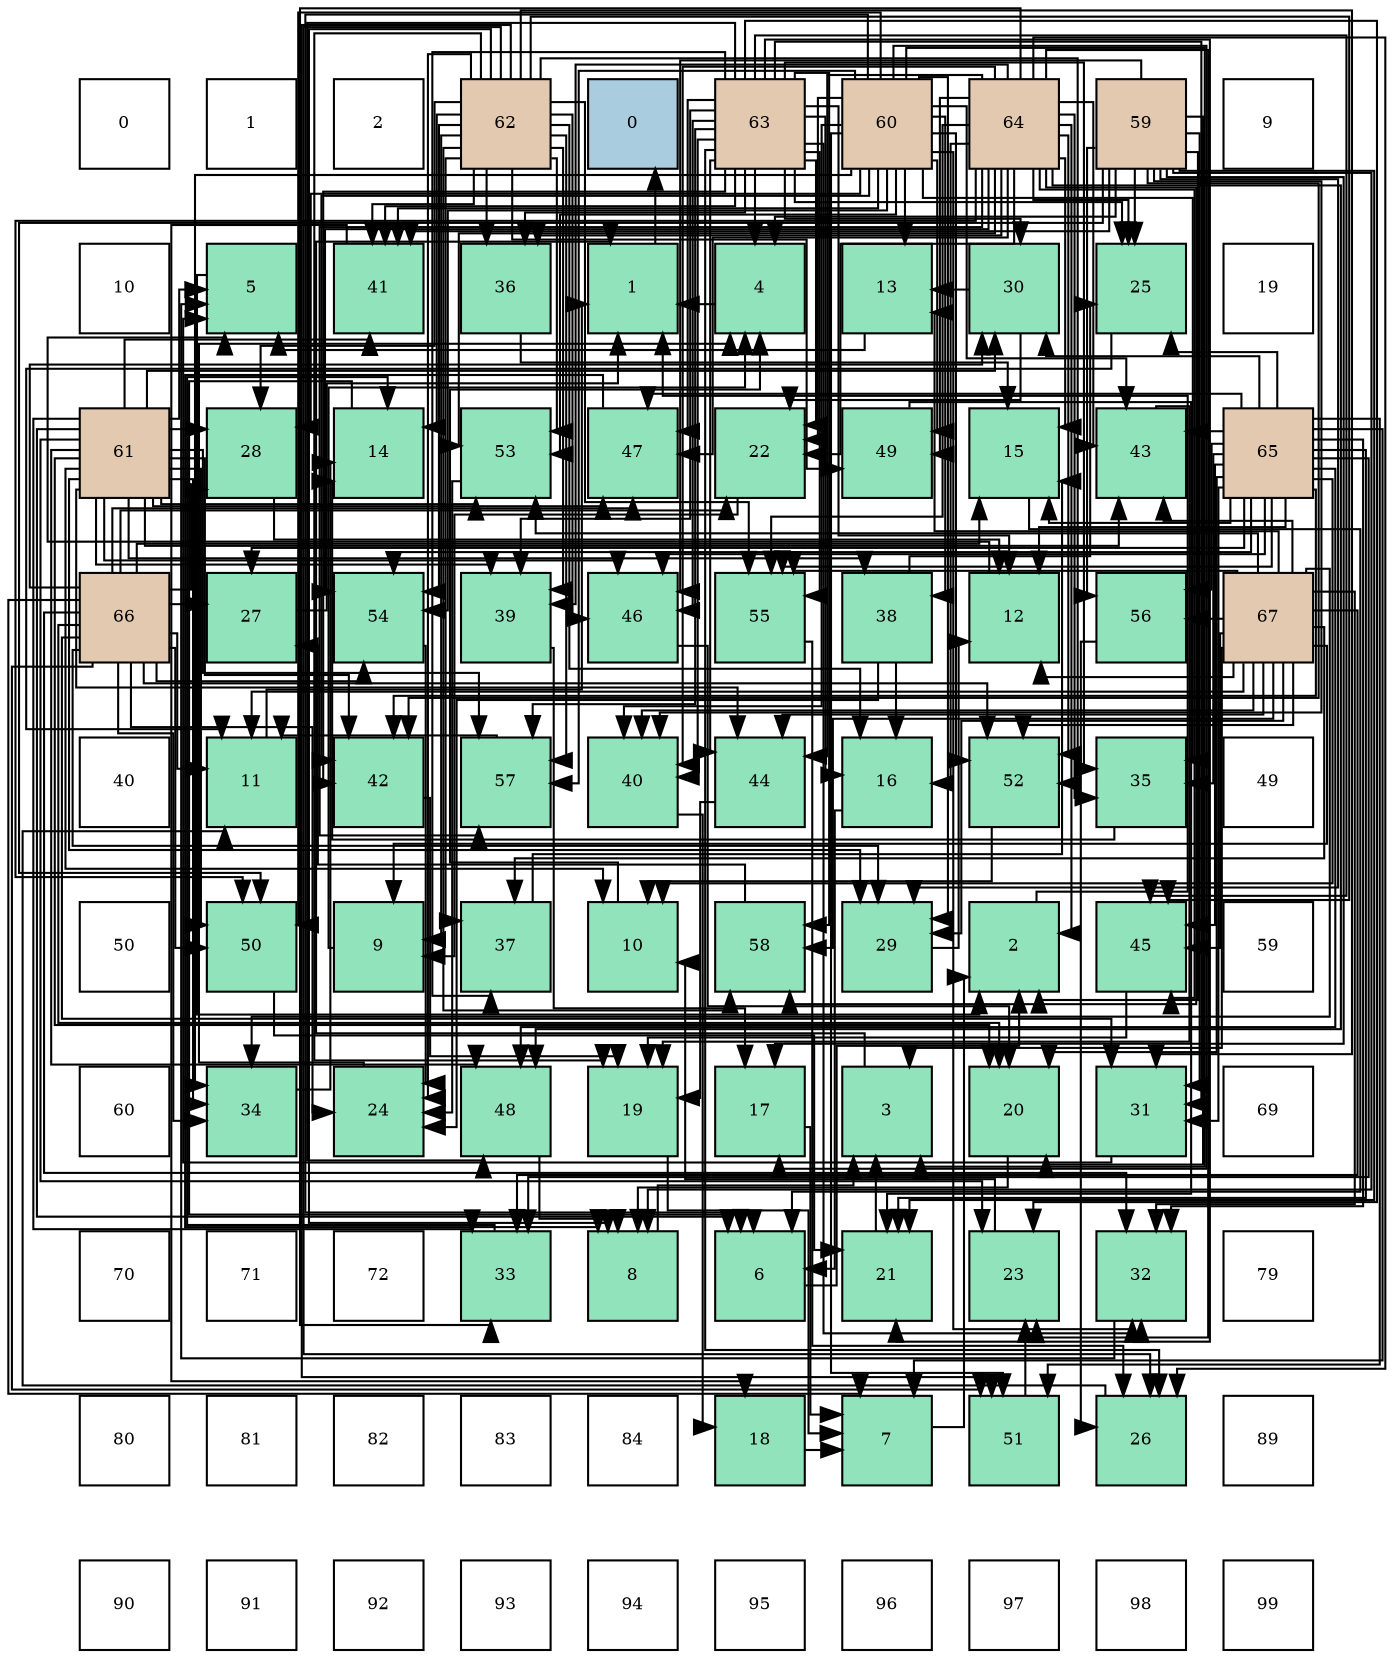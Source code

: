 digraph layout{
 rankdir=TB;
 splines=ortho;
 node [style=filled shape=square fixedsize=true width=0.6];
0[label="0", fontsize=8, fillcolor="#ffffff"];
1[label="1", fontsize=8, fillcolor="#ffffff"];
2[label="2", fontsize=8, fillcolor="#ffffff"];
3[label="62", fontsize=8, fillcolor="#e3c9af"];
4[label="0", fontsize=8, fillcolor="#a9ccde"];
5[label="63", fontsize=8, fillcolor="#e3c9af"];
6[label="60", fontsize=8, fillcolor="#e3c9af"];
7[label="64", fontsize=8, fillcolor="#e3c9af"];
8[label="59", fontsize=8, fillcolor="#e3c9af"];
9[label="9", fontsize=8, fillcolor="#ffffff"];
10[label="10", fontsize=8, fillcolor="#ffffff"];
11[label="5", fontsize=8, fillcolor="#91e3bb"];
12[label="41", fontsize=8, fillcolor="#91e3bb"];
13[label="36", fontsize=8, fillcolor="#91e3bb"];
14[label="1", fontsize=8, fillcolor="#91e3bb"];
15[label="4", fontsize=8, fillcolor="#91e3bb"];
16[label="13", fontsize=8, fillcolor="#91e3bb"];
17[label="30", fontsize=8, fillcolor="#91e3bb"];
18[label="25", fontsize=8, fillcolor="#91e3bb"];
19[label="19", fontsize=8, fillcolor="#ffffff"];
20[label="61", fontsize=8, fillcolor="#e3c9af"];
21[label="28", fontsize=8, fillcolor="#91e3bb"];
22[label="14", fontsize=8, fillcolor="#91e3bb"];
23[label="53", fontsize=8, fillcolor="#91e3bb"];
24[label="47", fontsize=8, fillcolor="#91e3bb"];
25[label="22", fontsize=8, fillcolor="#91e3bb"];
26[label="49", fontsize=8, fillcolor="#91e3bb"];
27[label="15", fontsize=8, fillcolor="#91e3bb"];
28[label="43", fontsize=8, fillcolor="#91e3bb"];
29[label="65", fontsize=8, fillcolor="#e3c9af"];
30[label="66", fontsize=8, fillcolor="#e3c9af"];
31[label="27", fontsize=8, fillcolor="#91e3bb"];
32[label="54", fontsize=8, fillcolor="#91e3bb"];
33[label="39", fontsize=8, fillcolor="#91e3bb"];
34[label="46", fontsize=8, fillcolor="#91e3bb"];
35[label="55", fontsize=8, fillcolor="#91e3bb"];
36[label="38", fontsize=8, fillcolor="#91e3bb"];
37[label="12", fontsize=8, fillcolor="#91e3bb"];
38[label="56", fontsize=8, fillcolor="#91e3bb"];
39[label="67", fontsize=8, fillcolor="#e3c9af"];
40[label="40", fontsize=8, fillcolor="#ffffff"];
41[label="11", fontsize=8, fillcolor="#91e3bb"];
42[label="42", fontsize=8, fillcolor="#91e3bb"];
43[label="57", fontsize=8, fillcolor="#91e3bb"];
44[label="40", fontsize=8, fillcolor="#91e3bb"];
45[label="44", fontsize=8, fillcolor="#91e3bb"];
46[label="16", fontsize=8, fillcolor="#91e3bb"];
47[label="52", fontsize=8, fillcolor="#91e3bb"];
48[label="35", fontsize=8, fillcolor="#91e3bb"];
49[label="49", fontsize=8, fillcolor="#ffffff"];
50[label="50", fontsize=8, fillcolor="#ffffff"];
51[label="50", fontsize=8, fillcolor="#91e3bb"];
52[label="9", fontsize=8, fillcolor="#91e3bb"];
53[label="37", fontsize=8, fillcolor="#91e3bb"];
54[label="10", fontsize=8, fillcolor="#91e3bb"];
55[label="58", fontsize=8, fillcolor="#91e3bb"];
56[label="29", fontsize=8, fillcolor="#91e3bb"];
57[label="2", fontsize=8, fillcolor="#91e3bb"];
58[label="45", fontsize=8, fillcolor="#91e3bb"];
59[label="59", fontsize=8, fillcolor="#ffffff"];
60[label="60", fontsize=8, fillcolor="#ffffff"];
61[label="34", fontsize=8, fillcolor="#91e3bb"];
62[label="24", fontsize=8, fillcolor="#91e3bb"];
63[label="48", fontsize=8, fillcolor="#91e3bb"];
64[label="19", fontsize=8, fillcolor="#91e3bb"];
65[label="17", fontsize=8, fillcolor="#91e3bb"];
66[label="3", fontsize=8, fillcolor="#91e3bb"];
67[label="20", fontsize=8, fillcolor="#91e3bb"];
68[label="31", fontsize=8, fillcolor="#91e3bb"];
69[label="69", fontsize=8, fillcolor="#ffffff"];
70[label="70", fontsize=8, fillcolor="#ffffff"];
71[label="71", fontsize=8, fillcolor="#ffffff"];
72[label="72", fontsize=8, fillcolor="#ffffff"];
73[label="33", fontsize=8, fillcolor="#91e3bb"];
74[label="8", fontsize=8, fillcolor="#91e3bb"];
75[label="6", fontsize=8, fillcolor="#91e3bb"];
76[label="21", fontsize=8, fillcolor="#91e3bb"];
77[label="23", fontsize=8, fillcolor="#91e3bb"];
78[label="32", fontsize=8, fillcolor="#91e3bb"];
79[label="79", fontsize=8, fillcolor="#ffffff"];
80[label="80", fontsize=8, fillcolor="#ffffff"];
81[label="81", fontsize=8, fillcolor="#ffffff"];
82[label="82", fontsize=8, fillcolor="#ffffff"];
83[label="83", fontsize=8, fillcolor="#ffffff"];
84[label="84", fontsize=8, fillcolor="#ffffff"];
85[label="18", fontsize=8, fillcolor="#91e3bb"];
86[label="7", fontsize=8, fillcolor="#91e3bb"];
87[label="51", fontsize=8, fillcolor="#91e3bb"];
88[label="26", fontsize=8, fillcolor="#91e3bb"];
89[label="89", fontsize=8, fillcolor="#ffffff"];
90[label="90", fontsize=8, fillcolor="#ffffff"];
91[label="91", fontsize=8, fillcolor="#ffffff"];
92[label="92", fontsize=8, fillcolor="#ffffff"];
93[label="93", fontsize=8, fillcolor="#ffffff"];
94[label="94", fontsize=8, fillcolor="#ffffff"];
95[label="95", fontsize=8, fillcolor="#ffffff"];
96[label="96", fontsize=8, fillcolor="#ffffff"];
97[label="97", fontsize=8, fillcolor="#ffffff"];
98[label="98", fontsize=8, fillcolor="#ffffff"];
99[label="99", fontsize=8, fillcolor="#ffffff"];
edge [constraint=false, style=vis];14 -> 4;
57 -> 14;
66 -> 14;
15 -> 14;
11 -> 57;
75 -> 57;
86 -> 57;
74 -> 66;
52 -> 15;
54 -> 15;
41 -> 14;
37 -> 11;
16 -> 11;
22 -> 75;
27 -> 75;
46 -> 75;
65 -> 86;
85 -> 86;
64 -> 86;
67 -> 74;
76 -> 66;
25 -> 52;
77 -> 54;
62 -> 15;
18 -> 41;
88 -> 41;
31 -> 14;
21 -> 37;
56 -> 37;
17 -> 16;
17 -> 25;
68 -> 11;
78 -> 11;
73 -> 22;
61 -> 22;
48 -> 22;
13 -> 27;
53 -> 27;
36 -> 46;
36 -> 62;
36 -> 18;
33 -> 65;
44 -> 85;
12 -> 85;
42 -> 64;
28 -> 64;
45 -> 64;
58 -> 64;
34 -> 67;
24 -> 74;
63 -> 74;
26 -> 76;
51 -> 76;
87 -> 77;
47 -> 54;
23 -> 62;
32 -> 62;
35 -> 88;
38 -> 88;
43 -> 41;
55 -> 31;
8 -> 57;
8 -> 15;
8 -> 74;
8 -> 65;
8 -> 67;
8 -> 76;
8 -> 18;
8 -> 56;
8 -> 68;
8 -> 44;
8 -> 12;
8 -> 42;
8 -> 34;
8 -> 51;
8 -> 38;
6 -> 66;
6 -> 75;
6 -> 16;
6 -> 65;
6 -> 25;
6 -> 21;
6 -> 56;
6 -> 78;
6 -> 61;
6 -> 48;
6 -> 36;
6 -> 44;
6 -> 12;
6 -> 42;
6 -> 28;
6 -> 26;
6 -> 51;
6 -> 87;
6 -> 47;
6 -> 23;
6 -> 32;
6 -> 43;
20 -> 11;
20 -> 75;
20 -> 54;
20 -> 67;
20 -> 77;
20 -> 21;
20 -> 56;
20 -> 17;
20 -> 73;
20 -> 61;
20 -> 36;
20 -> 33;
20 -> 12;
20 -> 42;
20 -> 28;
20 -> 45;
20 -> 34;
20 -> 24;
20 -> 63;
20 -> 51;
20 -> 23;
20 -> 43;
3 -> 74;
3 -> 52;
3 -> 22;
3 -> 46;
3 -> 64;
3 -> 62;
3 -> 88;
3 -> 21;
3 -> 68;
3 -> 13;
3 -> 53;
3 -> 33;
3 -> 12;
3 -> 58;
3 -> 34;
3 -> 26;
3 -> 87;
3 -> 47;
3 -> 23;
3 -> 32;
3 -> 35;
3 -> 43;
3 -> 55;
5 -> 15;
5 -> 37;
5 -> 46;
5 -> 76;
5 -> 25;
5 -> 77;
5 -> 18;
5 -> 88;
5 -> 17;
5 -> 68;
5 -> 78;
5 -> 48;
5 -> 13;
5 -> 53;
5 -> 33;
5 -> 44;
5 -> 12;
5 -> 42;
5 -> 45;
5 -> 58;
5 -> 34;
5 -> 24;
5 -> 63;
5 -> 35;
5 -> 43;
5 -> 55;
7 -> 57;
7 -> 27;
7 -> 46;
7 -> 25;
7 -> 77;
7 -> 18;
7 -> 88;
7 -> 73;
7 -> 48;
7 -> 13;
7 -> 33;
7 -> 44;
7 -> 28;
7 -> 45;
7 -> 58;
7 -> 24;
7 -> 63;
7 -> 26;
7 -> 51;
7 -> 47;
7 -> 23;
7 -> 32;
7 -> 35;
7 -> 43;
7 -> 55;
29 -> 86;
29 -> 54;
29 -> 37;
29 -> 27;
29 -> 67;
29 -> 76;
29 -> 18;
29 -> 31;
29 -> 17;
29 -> 68;
29 -> 78;
29 -> 73;
29 -> 48;
29 -> 42;
29 -> 28;
29 -> 58;
29 -> 34;
29 -> 24;
29 -> 63;
29 -> 87;
29 -> 32;
29 -> 35;
29 -> 38;
30 -> 86;
30 -> 41;
30 -> 27;
30 -> 67;
30 -> 25;
30 -> 62;
30 -> 31;
30 -> 21;
30 -> 56;
30 -> 17;
30 -> 68;
30 -> 78;
30 -> 61;
30 -> 24;
30 -> 51;
30 -> 87;
30 -> 47;
30 -> 32;
39 -> 66;
39 -> 52;
39 -> 41;
39 -> 37;
39 -> 16;
39 -> 56;
39 -> 78;
39 -> 73;
39 -> 61;
39 -> 53;
39 -> 44;
39 -> 28;
39 -> 45;
39 -> 58;
39 -> 47;
39 -> 23;
39 -> 35;
39 -> 38;
39 -> 55;
edge [constraint=true, style=invis];
0 -> 10 -> 20 -> 30 -> 40 -> 50 -> 60 -> 70 -> 80 -> 90;
1 -> 11 -> 21 -> 31 -> 41 -> 51 -> 61 -> 71 -> 81 -> 91;
2 -> 12 -> 22 -> 32 -> 42 -> 52 -> 62 -> 72 -> 82 -> 92;
3 -> 13 -> 23 -> 33 -> 43 -> 53 -> 63 -> 73 -> 83 -> 93;
4 -> 14 -> 24 -> 34 -> 44 -> 54 -> 64 -> 74 -> 84 -> 94;
5 -> 15 -> 25 -> 35 -> 45 -> 55 -> 65 -> 75 -> 85 -> 95;
6 -> 16 -> 26 -> 36 -> 46 -> 56 -> 66 -> 76 -> 86 -> 96;
7 -> 17 -> 27 -> 37 -> 47 -> 57 -> 67 -> 77 -> 87 -> 97;
8 -> 18 -> 28 -> 38 -> 48 -> 58 -> 68 -> 78 -> 88 -> 98;
9 -> 19 -> 29 -> 39 -> 49 -> 59 -> 69 -> 79 -> 89 -> 99;
rank = same {0 -> 1 -> 2 -> 3 -> 4 -> 5 -> 6 -> 7 -> 8 -> 9};
rank = same {10 -> 11 -> 12 -> 13 -> 14 -> 15 -> 16 -> 17 -> 18 -> 19};
rank = same {20 -> 21 -> 22 -> 23 -> 24 -> 25 -> 26 -> 27 -> 28 -> 29};
rank = same {30 -> 31 -> 32 -> 33 -> 34 -> 35 -> 36 -> 37 -> 38 -> 39};
rank = same {40 -> 41 -> 42 -> 43 -> 44 -> 45 -> 46 -> 47 -> 48 -> 49};
rank = same {50 -> 51 -> 52 -> 53 -> 54 -> 55 -> 56 -> 57 -> 58 -> 59};
rank = same {60 -> 61 -> 62 -> 63 -> 64 -> 65 -> 66 -> 67 -> 68 -> 69};
rank = same {70 -> 71 -> 72 -> 73 -> 74 -> 75 -> 76 -> 77 -> 78 -> 79};
rank = same {80 -> 81 -> 82 -> 83 -> 84 -> 85 -> 86 -> 87 -> 88 -> 89};
rank = same {90 -> 91 -> 92 -> 93 -> 94 -> 95 -> 96 -> 97 -> 98 -> 99};
}